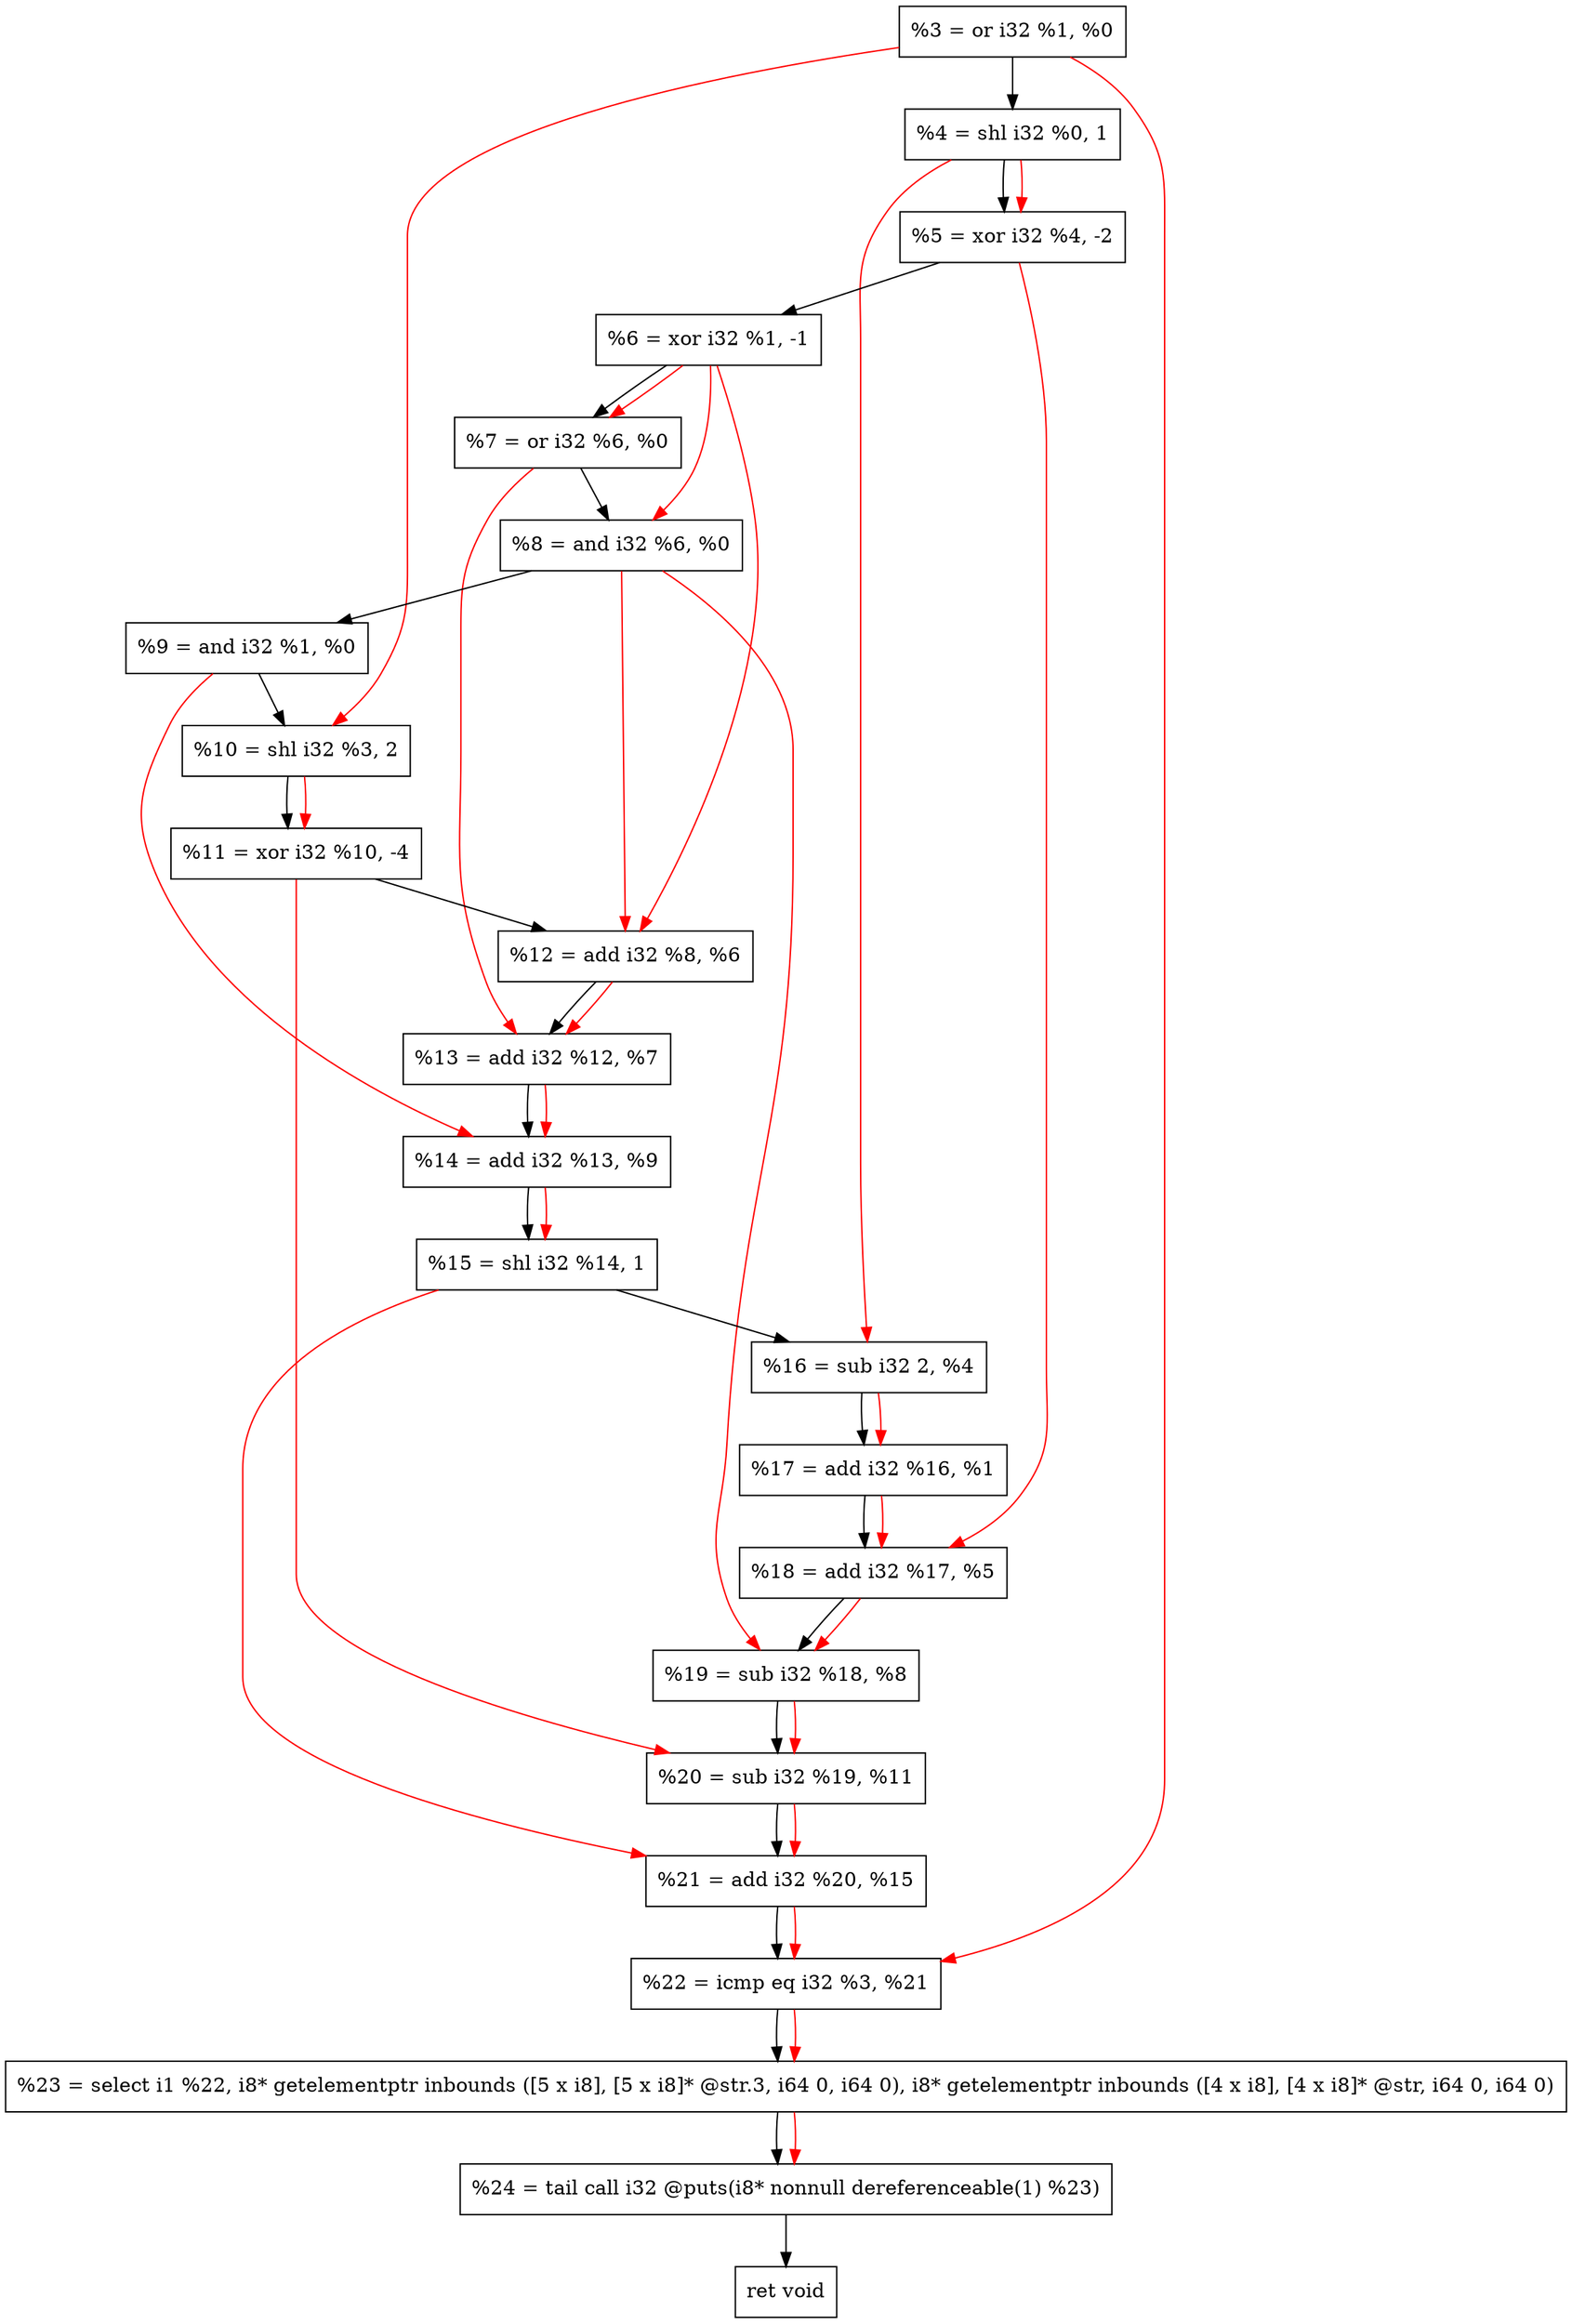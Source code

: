 digraph "DFG for'crackme' function" {
	Node0x15c4480[shape=record, label="  %3 = or i32 %1, %0"];
	Node0x15c4b30[shape=record, label="  %4 = shl i32 %0, 1"];
	Node0x15c4bf0[shape=record, label="  %5 = xor i32 %4, -2"];
	Node0x15c4c90[shape=record, label="  %6 = xor i32 %1, -1"];
	Node0x15c4d00[shape=record, label="  %7 = or i32 %6, %0"];
	Node0x15c4d70[shape=record, label="  %8 = and i32 %6, %0"];
	Node0x15c4de0[shape=record, label="  %9 = and i32 %1, %0"];
	Node0x15c4e80[shape=record, label="  %10 = shl i32 %3, 2"];
	Node0x15c4f20[shape=record, label="  %11 = xor i32 %10, -4"];
	Node0x15c4f90[shape=record, label="  %12 = add i32 %8, %6"];
	Node0x15c5000[shape=record, label="  %13 = add i32 %12, %7"];
	Node0x15c5070[shape=record, label="  %14 = add i32 %13, %9"];
	Node0x15c50e0[shape=record, label="  %15 = shl i32 %14, 1"];
	Node0x15c5150[shape=record, label="  %16 = sub i32 2, %4"];
	Node0x15c51c0[shape=record, label="  %17 = add i32 %16, %1"];
	Node0x15c5230[shape=record, label="  %18 = add i32 %17, %5"];
	Node0x15c52a0[shape=record, label="  %19 = sub i32 %18, %8"];
	Node0x15c5310[shape=record, label="  %20 = sub i32 %19, %11"];
	Node0x15c5380[shape=record, label="  %21 = add i32 %20, %15"];
	Node0x15c53f0[shape=record, label="  %22 = icmp eq i32 %3, %21"];
	Node0x1565268[shape=record, label="  %23 = select i1 %22, i8* getelementptr inbounds ([5 x i8], [5 x i8]* @str.3, i64 0, i64 0), i8* getelementptr inbounds ([4 x i8], [4 x i8]* @str, i64 0, i64 0)"];
	Node0x15c5890[shape=record, label="  %24 = tail call i32 @puts(i8* nonnull dereferenceable(1) %23)"];
	Node0x15c58e0[shape=record, label="  ret void"];
	Node0x15c4480 -> Node0x15c4b30;
	Node0x15c4b30 -> Node0x15c4bf0;
	Node0x15c4bf0 -> Node0x15c4c90;
	Node0x15c4c90 -> Node0x15c4d00;
	Node0x15c4d00 -> Node0x15c4d70;
	Node0x15c4d70 -> Node0x15c4de0;
	Node0x15c4de0 -> Node0x15c4e80;
	Node0x15c4e80 -> Node0x15c4f20;
	Node0x15c4f20 -> Node0x15c4f90;
	Node0x15c4f90 -> Node0x15c5000;
	Node0x15c5000 -> Node0x15c5070;
	Node0x15c5070 -> Node0x15c50e0;
	Node0x15c50e0 -> Node0x15c5150;
	Node0x15c5150 -> Node0x15c51c0;
	Node0x15c51c0 -> Node0x15c5230;
	Node0x15c5230 -> Node0x15c52a0;
	Node0x15c52a0 -> Node0x15c5310;
	Node0x15c5310 -> Node0x15c5380;
	Node0x15c5380 -> Node0x15c53f0;
	Node0x15c53f0 -> Node0x1565268;
	Node0x1565268 -> Node0x15c5890;
	Node0x15c5890 -> Node0x15c58e0;
edge [color=red]
	Node0x15c4b30 -> Node0x15c4bf0;
	Node0x15c4c90 -> Node0x15c4d00;
	Node0x15c4c90 -> Node0x15c4d70;
	Node0x15c4480 -> Node0x15c4e80;
	Node0x15c4e80 -> Node0x15c4f20;
	Node0x15c4d70 -> Node0x15c4f90;
	Node0x15c4c90 -> Node0x15c4f90;
	Node0x15c4f90 -> Node0x15c5000;
	Node0x15c4d00 -> Node0x15c5000;
	Node0x15c5000 -> Node0x15c5070;
	Node0x15c4de0 -> Node0x15c5070;
	Node0x15c5070 -> Node0x15c50e0;
	Node0x15c4b30 -> Node0x15c5150;
	Node0x15c5150 -> Node0x15c51c0;
	Node0x15c51c0 -> Node0x15c5230;
	Node0x15c4bf0 -> Node0x15c5230;
	Node0x15c5230 -> Node0x15c52a0;
	Node0x15c4d70 -> Node0x15c52a0;
	Node0x15c52a0 -> Node0x15c5310;
	Node0x15c4f20 -> Node0x15c5310;
	Node0x15c5310 -> Node0x15c5380;
	Node0x15c50e0 -> Node0x15c5380;
	Node0x15c4480 -> Node0x15c53f0;
	Node0x15c5380 -> Node0x15c53f0;
	Node0x15c53f0 -> Node0x1565268;
	Node0x1565268 -> Node0x15c5890;
}
